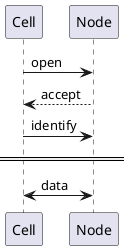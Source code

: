 @startuml protocol
' Sequence Diagram
participant Cell
participant Node

Cell -> Node: open
Node --> Cell: accept
Cell -> Node: identify

== ==

Cell <-> Node: data

@enduml